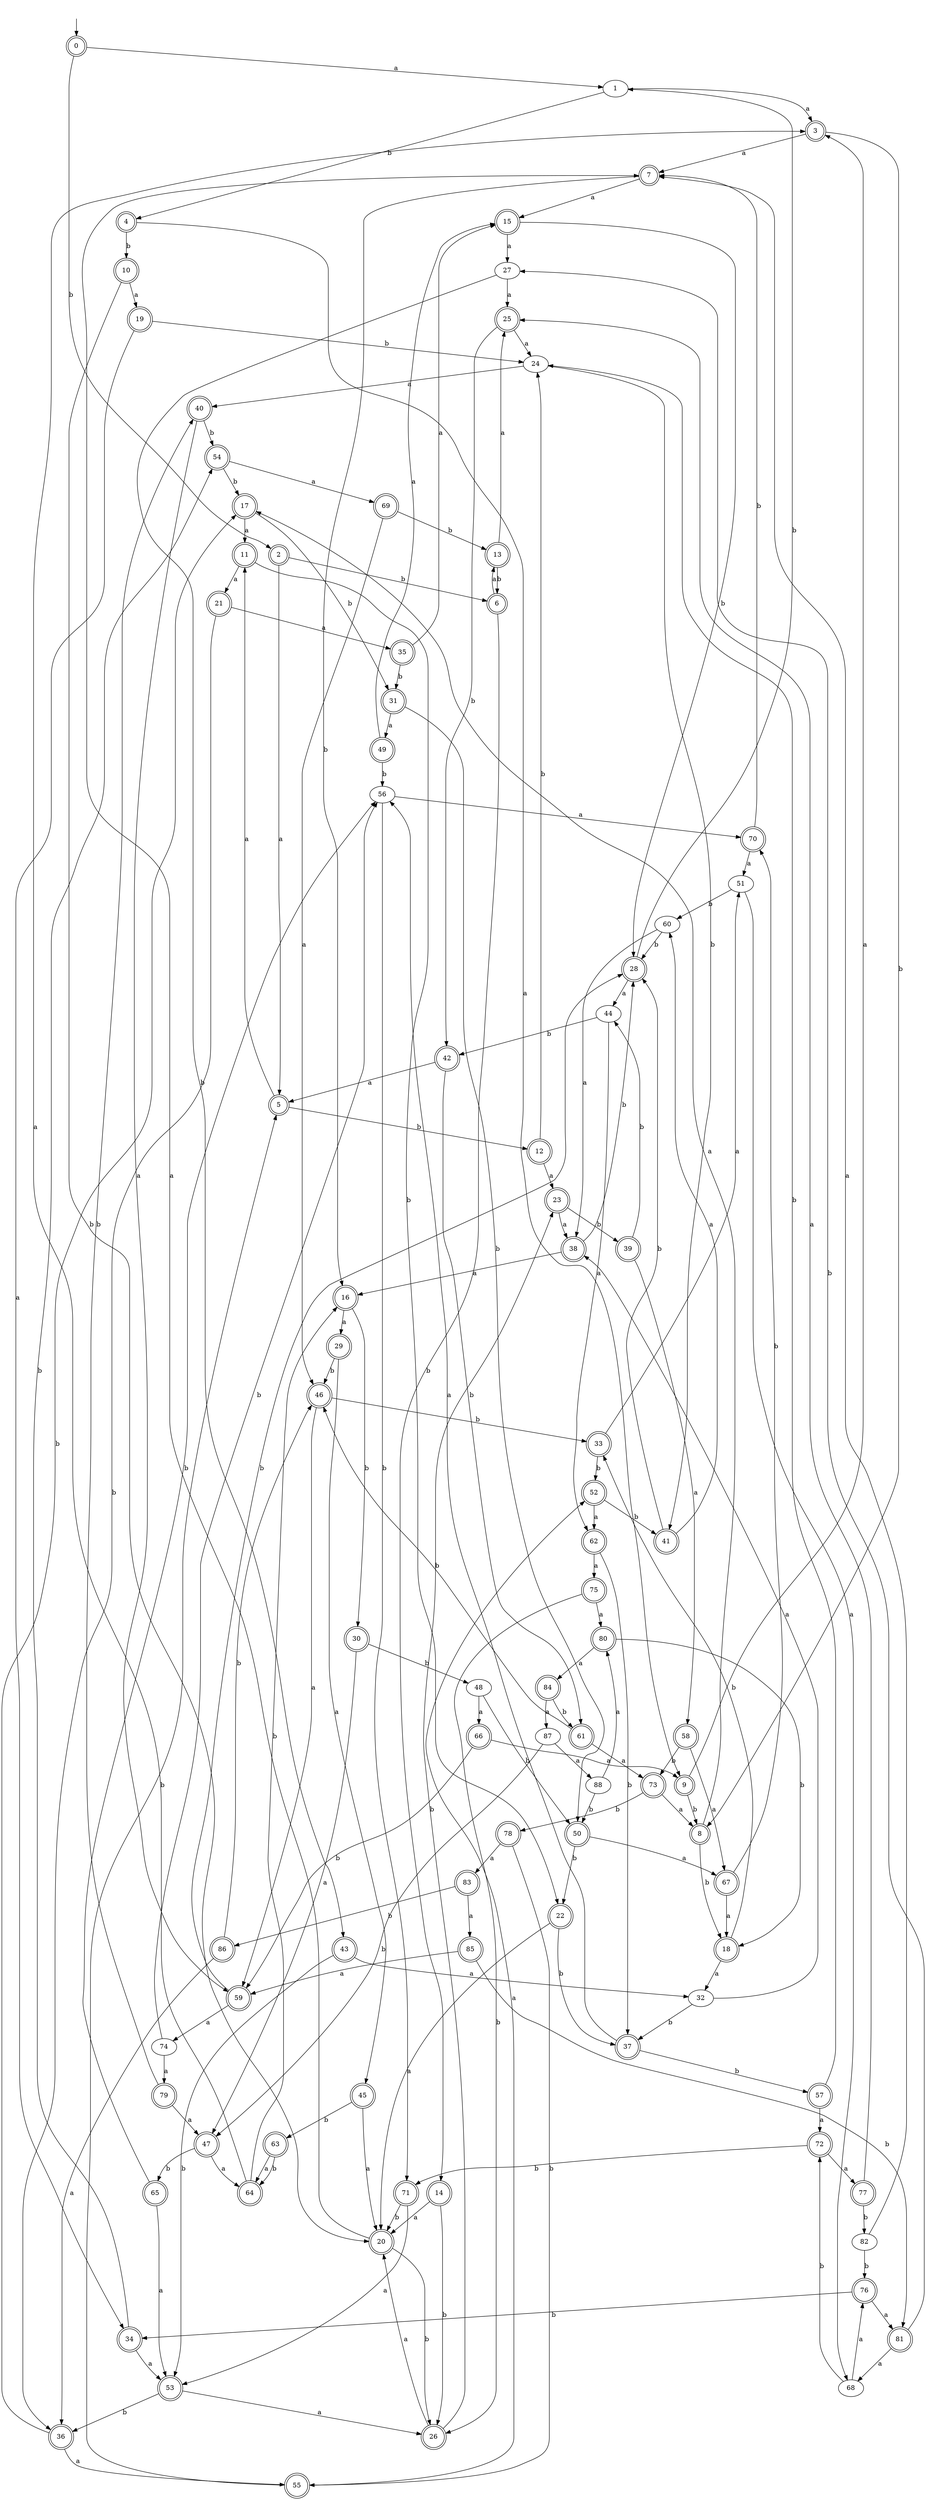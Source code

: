 digraph RandomDFA {
  __start0 [label="", shape=none];
  __start0 -> 0 [label=""];
  0 [shape=circle] [shape=doublecircle]
  0 -> 1 [label="a"]
  0 -> 2 [label="b"]
  1
  1 -> 3 [label="a"]
  1 -> 4 [label="b"]
  2 [shape=doublecircle]
  2 -> 5 [label="a"]
  2 -> 6 [label="b"]
  3 [shape=doublecircle]
  3 -> 7 [label="a"]
  3 -> 8 [label="b"]
  4 [shape=doublecircle]
  4 -> 9 [label="a"]
  4 -> 10 [label="b"]
  5 [shape=doublecircle]
  5 -> 11 [label="a"]
  5 -> 12 [label="b"]
  6 [shape=doublecircle]
  6 -> 13 [label="a"]
  6 -> 14 [label="b"]
  7 [shape=doublecircle]
  7 -> 15 [label="a"]
  7 -> 16 [label="b"]
  8 [shape=doublecircle]
  8 -> 17 [label="a"]
  8 -> 18 [label="b"]
  9 [shape=doublecircle]
  9 -> 3 [label="a"]
  9 -> 8 [label="b"]
  10 [shape=doublecircle]
  10 -> 19 [label="a"]
  10 -> 20 [label="b"]
  11 [shape=doublecircle]
  11 -> 21 [label="a"]
  11 -> 22 [label="b"]
  12 [shape=doublecircle]
  12 -> 23 [label="a"]
  12 -> 24 [label="b"]
  13 [shape=doublecircle]
  13 -> 25 [label="a"]
  13 -> 6 [label="b"]
  14 [shape=doublecircle]
  14 -> 20 [label="a"]
  14 -> 26 [label="b"]
  15 [shape=doublecircle]
  15 -> 27 [label="a"]
  15 -> 28 [label="b"]
  16 [shape=doublecircle]
  16 -> 29 [label="a"]
  16 -> 30 [label="b"]
  17 [shape=doublecircle]
  17 -> 11 [label="a"]
  17 -> 31 [label="b"]
  18 [shape=doublecircle]
  18 -> 32 [label="a"]
  18 -> 33 [label="b"]
  19 [shape=doublecircle]
  19 -> 34 [label="a"]
  19 -> 24 [label="b"]
  20 [shape=doublecircle]
  20 -> 7 [label="a"]
  20 -> 26 [label="b"]
  21 [shape=doublecircle]
  21 -> 35 [label="a"]
  21 -> 36 [label="b"]
  22 [shape=doublecircle]
  22 -> 20 [label="a"]
  22 -> 37 [label="b"]
  23 [shape=doublecircle]
  23 -> 38 [label="a"]
  23 -> 39 [label="b"]
  24
  24 -> 40 [label="a"]
  24 -> 41 [label="b"]
  25 [shape=doublecircle]
  25 -> 24 [label="a"]
  25 -> 42 [label="b"]
  26 [shape=doublecircle]
  26 -> 20 [label="a"]
  26 -> 23 [label="b"]
  27
  27 -> 25 [label="a"]
  27 -> 43 [label="b"]
  28 [shape=doublecircle]
  28 -> 44 [label="a"]
  28 -> 1 [label="b"]
  29 [shape=doublecircle]
  29 -> 45 [label="a"]
  29 -> 46 [label="b"]
  30 [shape=doublecircle]
  30 -> 47 [label="a"]
  30 -> 48 [label="b"]
  31 [shape=doublecircle]
  31 -> 49 [label="a"]
  31 -> 50 [label="b"]
  32
  32 -> 38 [label="a"]
  32 -> 37 [label="b"]
  33 [shape=doublecircle]
  33 -> 51 [label="a"]
  33 -> 52 [label="b"]
  34 [shape=doublecircle]
  34 -> 53 [label="a"]
  34 -> 54 [label="b"]
  35 [shape=doublecircle]
  35 -> 15 [label="a"]
  35 -> 31 [label="b"]
  36 [shape=doublecircle]
  36 -> 55 [label="a"]
  36 -> 17 [label="b"]
  37 [shape=doublecircle]
  37 -> 56 [label="a"]
  37 -> 57 [label="b"]
  38 [shape=doublecircle]
  38 -> 16 [label="a"]
  38 -> 28 [label="b"]
  39 [shape=doublecircle]
  39 -> 58 [label="a"]
  39 -> 44 [label="b"]
  40 [shape=doublecircle]
  40 -> 59 [label="a"]
  40 -> 54 [label="b"]
  41 [shape=doublecircle]
  41 -> 60 [label="a"]
  41 -> 28 [label="b"]
  42 [shape=doublecircle]
  42 -> 5 [label="a"]
  42 -> 61 [label="b"]
  43 [shape=doublecircle]
  43 -> 32 [label="a"]
  43 -> 53 [label="b"]
  44
  44 -> 62 [label="a"]
  44 -> 42 [label="b"]
  45 [shape=doublecircle]
  45 -> 20 [label="a"]
  45 -> 63 [label="b"]
  46 [shape=doublecircle]
  46 -> 59 [label="a"]
  46 -> 33 [label="b"]
  47 [shape=doublecircle]
  47 -> 64 [label="a"]
  47 -> 65 [label="b"]
  48
  48 -> 66 [label="a"]
  48 -> 50 [label="b"]
  49 [shape=doublecircle]
  49 -> 15 [label="a"]
  49 -> 56 [label="b"]
  50 [shape=doublecircle]
  50 -> 67 [label="a"]
  50 -> 22 [label="b"]
  51
  51 -> 68 [label="a"]
  51 -> 60 [label="b"]
  52 [shape=doublecircle]
  52 -> 62 [label="a"]
  52 -> 41 [label="b"]
  53 [shape=doublecircle]
  53 -> 26 [label="a"]
  53 -> 36 [label="b"]
  54 [shape=doublecircle]
  54 -> 69 [label="a"]
  54 -> 17 [label="b"]
  55 [shape=doublecircle]
  55 -> 52 [label="a"]
  55 -> 5 [label="b"]
  56
  56 -> 70 [label="a"]
  56 -> 71 [label="b"]
  57 [shape=doublecircle]
  57 -> 72 [label="a"]
  57 -> 24 [label="b"]
  58 [shape=doublecircle]
  58 -> 67 [label="a"]
  58 -> 73 [label="b"]
  59 [shape=doublecircle]
  59 -> 74 [label="a"]
  59 -> 28 [label="b"]
  60
  60 -> 38 [label="a"]
  60 -> 28 [label="b"]
  61 [shape=doublecircle]
  61 -> 73 [label="a"]
  61 -> 46 [label="b"]
  62 [shape=doublecircle]
  62 -> 75 [label="a"]
  62 -> 37 [label="b"]
  63 [shape=doublecircle]
  63 -> 64 [label="a"]
  63 -> 64 [label="b"]
  64 [shape=doublecircle]
  64 -> 3 [label="a"]
  64 -> 16 [label="b"]
  65 [shape=doublecircle]
  65 -> 53 [label="a"]
  65 -> 56 [label="b"]
  66 [shape=doublecircle]
  66 -> 9 [label="a"]
  66 -> 59 [label="b"]
  67 [shape=doublecircle]
  67 -> 18 [label="a"]
  67 -> 70 [label="b"]
  68
  68 -> 76 [label="a"]
  68 -> 72 [label="b"]
  69 [shape=doublecircle]
  69 -> 46 [label="a"]
  69 -> 13 [label="b"]
  70 [shape=doublecircle]
  70 -> 51 [label="a"]
  70 -> 7 [label="b"]
  71 [shape=doublecircle]
  71 -> 53 [label="a"]
  71 -> 20 [label="b"]
  72 [shape=doublecircle]
  72 -> 77 [label="a"]
  72 -> 71 [label="b"]
  73 [shape=doublecircle]
  73 -> 8 [label="a"]
  73 -> 78 [label="b"]
  74
  74 -> 79 [label="a"]
  74 -> 56 [label="b"]
  75 [shape=doublecircle]
  75 -> 80 [label="a"]
  75 -> 26 [label="b"]
  76 [shape=doublecircle]
  76 -> 81 [label="a"]
  76 -> 34 [label="b"]
  77 [shape=doublecircle]
  77 -> 25 [label="a"]
  77 -> 82 [label="b"]
  78 [shape=doublecircle]
  78 -> 83 [label="a"]
  78 -> 55 [label="b"]
  79 [shape=doublecircle]
  79 -> 47 [label="a"]
  79 -> 40 [label="b"]
  80 [shape=doublecircle]
  80 -> 84 [label="a"]
  80 -> 18 [label="b"]
  81 [shape=doublecircle]
  81 -> 68 [label="a"]
  81 -> 27 [label="b"]
  82
  82 -> 7 [label="a"]
  82 -> 76 [label="b"]
  83 [shape=doublecircle]
  83 -> 85 [label="a"]
  83 -> 86 [label="b"]
  84 [shape=doublecircle]
  84 -> 87 [label="a"]
  84 -> 61 [label="b"]
  85 [shape=doublecircle]
  85 -> 59 [label="a"]
  85 -> 81 [label="b"]
  86 [shape=doublecircle]
  86 -> 36 [label="a"]
  86 -> 46 [label="b"]
  87
  87 -> 88 [label="a"]
  87 -> 47 [label="b"]
  88
  88 -> 80 [label="a"]
  88 -> 50 [label="b"]
}
